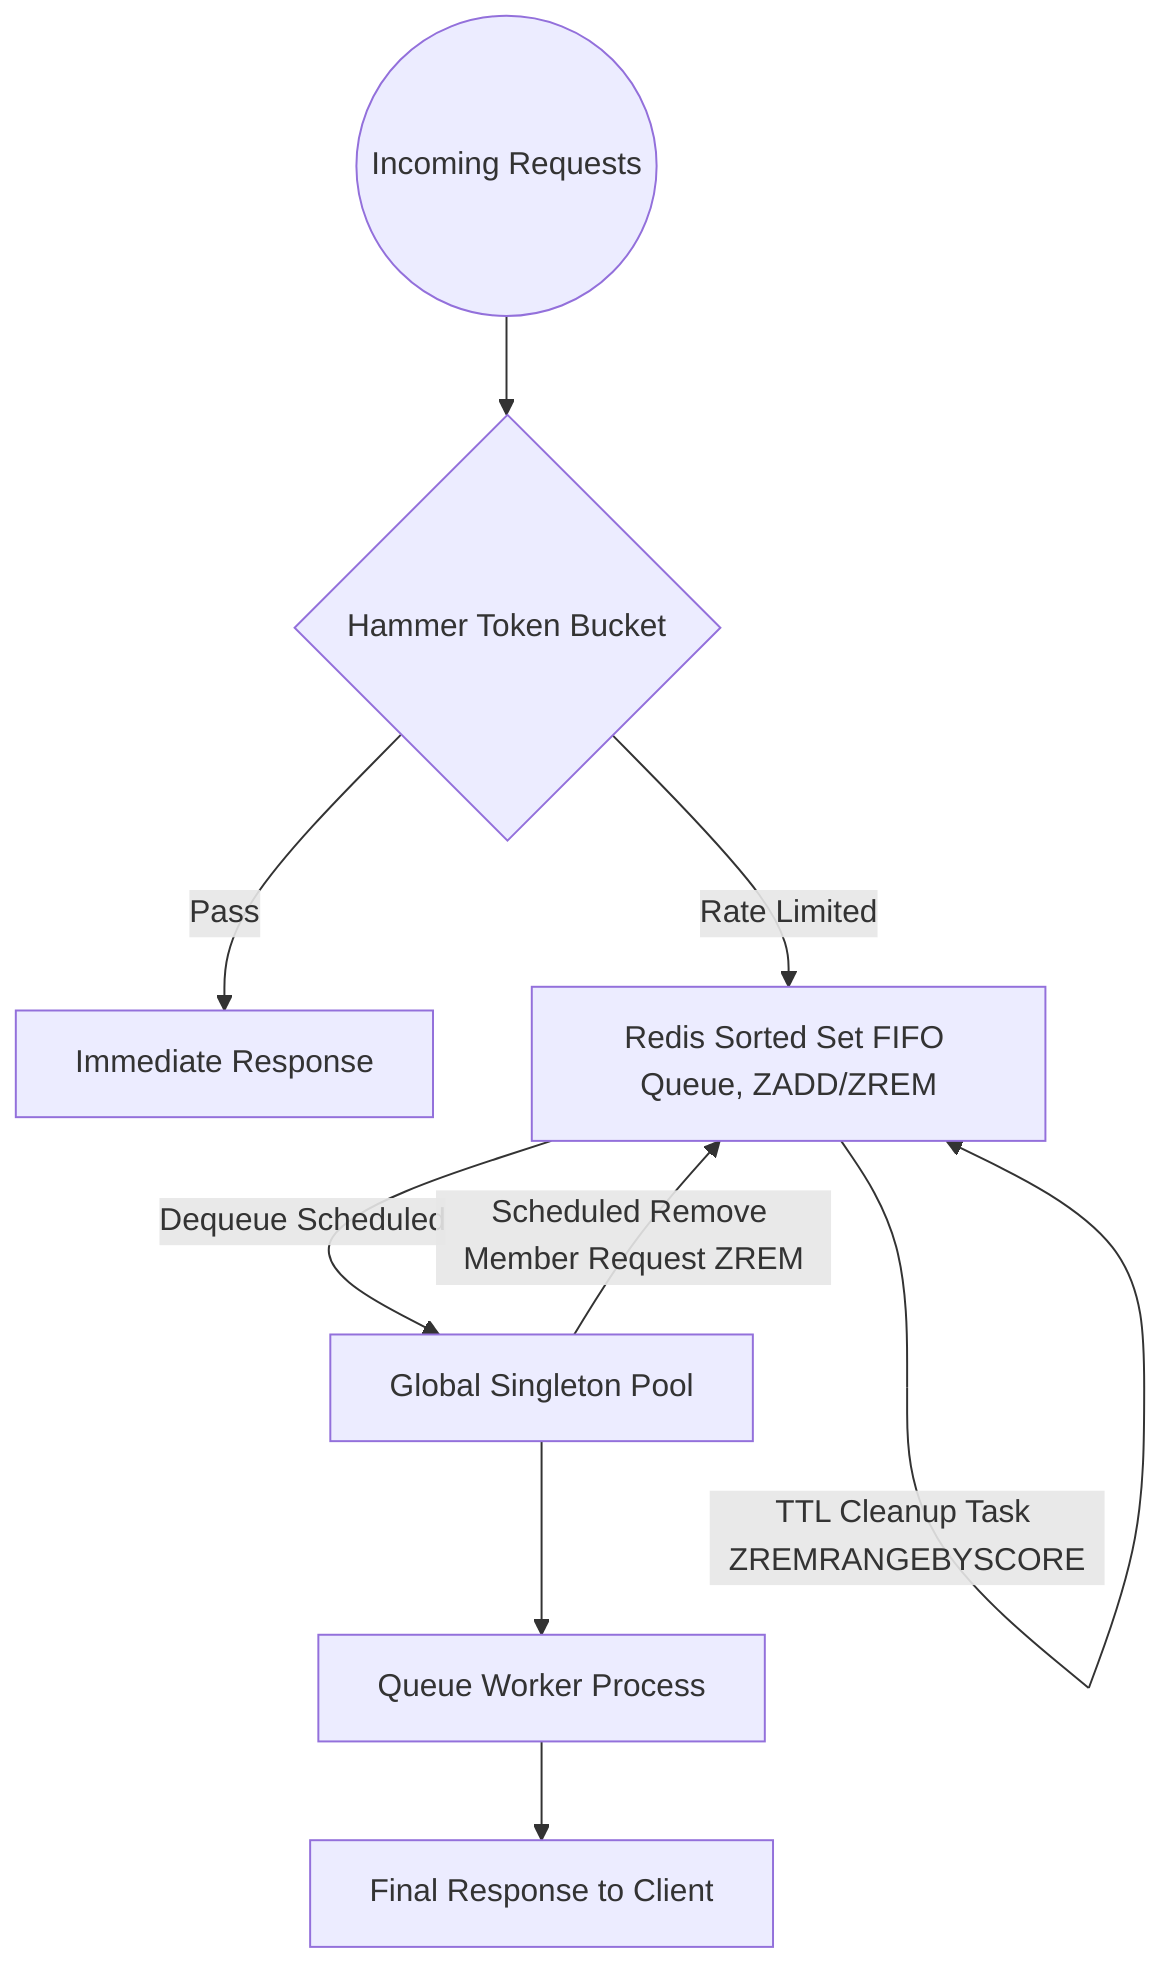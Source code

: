 graph TD
    A((Incoming Requests)) --> B{Hammer Token Bucket}
    B -->|Pass| C[Immediate Response]
    B -->|Rate Limited| D[Redis Sorted Set FIFO Queue, ZADD/ZREM]
    D -->|Dequeue Scheduled| F[Global Singleton Pool]
    F -->|Scheduled Remove Member Request ZREM| D
    D -->|TTL Cleanup Task ZREMRANGEBYSCORE| D
    F --> G[Queue Worker Process]
    G --> H[Final Response to Client]